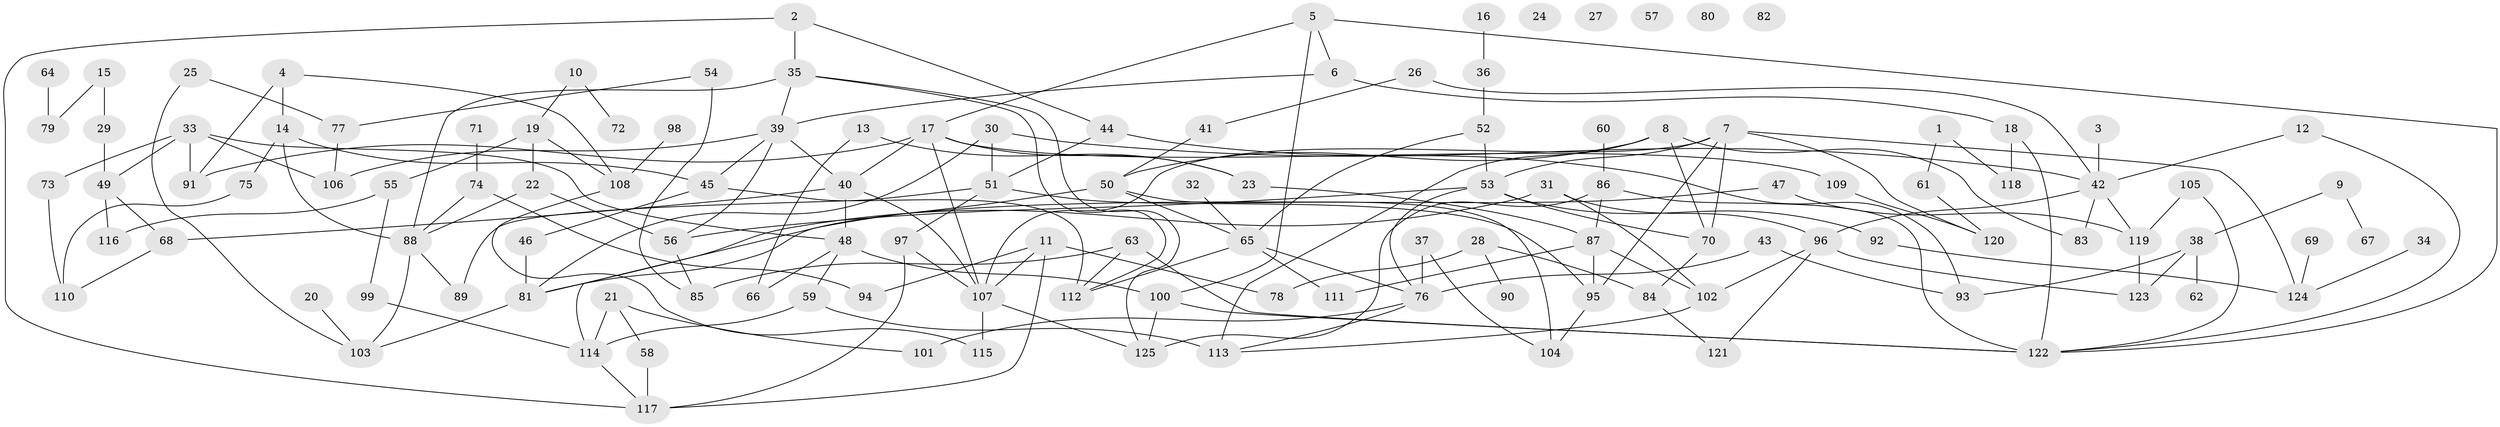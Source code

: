 // coarse degree distribution, {5: 0.11290322580645161, 2: 0.22580645161290322, 1: 0.1774193548387097, 0: 0.08064516129032258, 4: 0.16129032258064516, 6: 0.06451612903225806, 9: 0.016129032258064516, 7: 0.03225806451612903, 3: 0.08064516129032258, 8: 0.03225806451612903, 10: 0.016129032258064516}
// Generated by graph-tools (version 1.1) at 2025/43/03/04/25 21:43:30]
// undirected, 125 vertices, 186 edges
graph export_dot {
graph [start="1"]
  node [color=gray90,style=filled];
  1;
  2;
  3;
  4;
  5;
  6;
  7;
  8;
  9;
  10;
  11;
  12;
  13;
  14;
  15;
  16;
  17;
  18;
  19;
  20;
  21;
  22;
  23;
  24;
  25;
  26;
  27;
  28;
  29;
  30;
  31;
  32;
  33;
  34;
  35;
  36;
  37;
  38;
  39;
  40;
  41;
  42;
  43;
  44;
  45;
  46;
  47;
  48;
  49;
  50;
  51;
  52;
  53;
  54;
  55;
  56;
  57;
  58;
  59;
  60;
  61;
  62;
  63;
  64;
  65;
  66;
  67;
  68;
  69;
  70;
  71;
  72;
  73;
  74;
  75;
  76;
  77;
  78;
  79;
  80;
  81;
  82;
  83;
  84;
  85;
  86;
  87;
  88;
  89;
  90;
  91;
  92;
  93;
  94;
  95;
  96;
  97;
  98;
  99;
  100;
  101;
  102;
  103;
  104;
  105;
  106;
  107;
  108;
  109;
  110;
  111;
  112;
  113;
  114;
  115;
  116;
  117;
  118;
  119;
  120;
  121;
  122;
  123;
  124;
  125;
  1 -- 61;
  1 -- 118;
  2 -- 35;
  2 -- 44;
  2 -- 117;
  3 -- 42;
  4 -- 14;
  4 -- 91;
  4 -- 108;
  5 -- 6;
  5 -- 17;
  5 -- 100;
  5 -- 122;
  6 -- 18;
  6 -- 39;
  7 -- 53;
  7 -- 70;
  7 -- 95;
  7 -- 107;
  7 -- 120;
  7 -- 124;
  8 -- 50;
  8 -- 70;
  8 -- 83;
  8 -- 113;
  9 -- 38;
  9 -- 67;
  10 -- 19;
  10 -- 72;
  11 -- 78;
  11 -- 94;
  11 -- 107;
  11 -- 117;
  12 -- 42;
  12 -- 122;
  13 -- 23;
  13 -- 66;
  14 -- 45;
  14 -- 75;
  14 -- 88;
  15 -- 29;
  15 -- 79;
  16 -- 36;
  17 -- 23;
  17 -- 40;
  17 -- 91;
  17 -- 107;
  17 -- 109;
  18 -- 118;
  18 -- 122;
  19 -- 22;
  19 -- 55;
  19 -- 108;
  20 -- 103;
  21 -- 58;
  21 -- 101;
  21 -- 114;
  22 -- 56;
  22 -- 88;
  23 -- 87;
  25 -- 77;
  25 -- 103;
  26 -- 41;
  26 -- 42;
  28 -- 78;
  28 -- 84;
  28 -- 90;
  29 -- 49;
  30 -- 42;
  30 -- 51;
  30 -- 81;
  31 -- 81;
  31 -- 96;
  31 -- 102;
  32 -- 65;
  33 -- 48;
  33 -- 49;
  33 -- 73;
  33 -- 91;
  33 -- 106;
  34 -- 124;
  35 -- 39;
  35 -- 88;
  35 -- 112;
  35 -- 125;
  36 -- 52;
  37 -- 76;
  37 -- 104;
  38 -- 62;
  38 -- 93;
  38 -- 123;
  39 -- 40;
  39 -- 45;
  39 -- 56;
  39 -- 106;
  40 -- 48;
  40 -- 68;
  40 -- 107;
  41 -- 50;
  42 -- 83;
  42 -- 96;
  42 -- 119;
  43 -- 76;
  43 -- 93;
  44 -- 51;
  44 -- 93;
  45 -- 46;
  45 -- 112;
  46 -- 81;
  47 -- 81;
  47 -- 119;
  48 -- 59;
  48 -- 66;
  48 -- 100;
  49 -- 68;
  49 -- 116;
  50 -- 65;
  50 -- 104;
  50 -- 114;
  51 -- 89;
  51 -- 95;
  51 -- 97;
  52 -- 53;
  52 -- 65;
  53 -- 56;
  53 -- 70;
  53 -- 76;
  53 -- 92;
  54 -- 77;
  54 -- 85;
  55 -- 99;
  55 -- 116;
  56 -- 85;
  58 -- 117;
  59 -- 113;
  59 -- 114;
  60 -- 86;
  61 -- 120;
  63 -- 85;
  63 -- 112;
  63 -- 122;
  64 -- 79;
  65 -- 76;
  65 -- 111;
  65 -- 112;
  68 -- 110;
  69 -- 124;
  70 -- 84;
  71 -- 74;
  73 -- 110;
  74 -- 88;
  74 -- 94;
  75 -- 110;
  76 -- 101;
  76 -- 113;
  77 -- 106;
  81 -- 103;
  84 -- 121;
  86 -- 87;
  86 -- 122;
  86 -- 125;
  87 -- 95;
  87 -- 102;
  87 -- 111;
  88 -- 89;
  88 -- 103;
  92 -- 124;
  95 -- 104;
  96 -- 102;
  96 -- 121;
  96 -- 123;
  97 -- 107;
  97 -- 117;
  98 -- 108;
  99 -- 114;
  100 -- 122;
  100 -- 125;
  102 -- 113;
  105 -- 119;
  105 -- 122;
  107 -- 115;
  107 -- 125;
  108 -- 115;
  109 -- 120;
  114 -- 117;
  119 -- 123;
}
